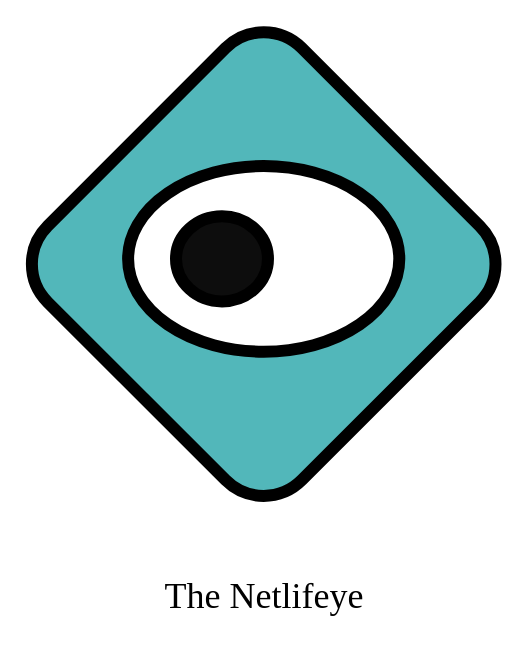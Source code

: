 <mxfile version="13.9.9" type="device"><diagram id="AOmbfis8Gx25i5xq8C7f" name="Page-1"><mxGraphModel dx="946" dy="748" grid="1" gridSize="10" guides="1" tooltips="1" connect="1" arrows="1" fold="1" page="1" pageScale="1" pageWidth="1100" pageHeight="850" math="0" shadow="0"><root><mxCell id="0"/><mxCell id="1" parent="0"/><mxCell id="7nZikfwcbF3qhB4bMLx1-17" value="" style="whiteSpace=wrap;html=1;aspect=fixed;rounded=1;strokeWidth=6;gradientColor=none;rotation=45;fillColor=#52B7BA;" parent="1" vertex="1"><mxGeometry x="160" y="69.2" width="179.7" height="179.7" as="geometry"/></mxCell><mxCell id="7nZikfwcbF3qhB4bMLx1-11" value="" style="ellipse;whiteSpace=wrap;html=1;rounded=1;strokeWidth=6;" parent="1" vertex="1"><mxGeometry x="182.05" y="110" width="135.6" height="92.85" as="geometry"/></mxCell><mxCell id="7nZikfwcbF3qhB4bMLx1-12" value="" style="ellipse;whiteSpace=wrap;html=1;rounded=1;strokeWidth=6;fillColor=#0D0D0D;" parent="1" vertex="1"><mxGeometry x="206" y="135.15" width="45.99" height="42.55" as="geometry"/></mxCell><mxCell id="CV1ZGW2jqzktwPz_mL3a-1" value="The Netlifeye" style="text;html=1;strokeColor=none;fillColor=none;align=center;verticalAlign=middle;whiteSpace=wrap;rounded=0;fontFamily=Comic Sans MS;fontSize=18;" vertex="1" parent="1"><mxGeometry x="169.85" y="300" width="160" height="50" as="geometry"/></mxCell></root></mxGraphModel></diagram></mxfile>